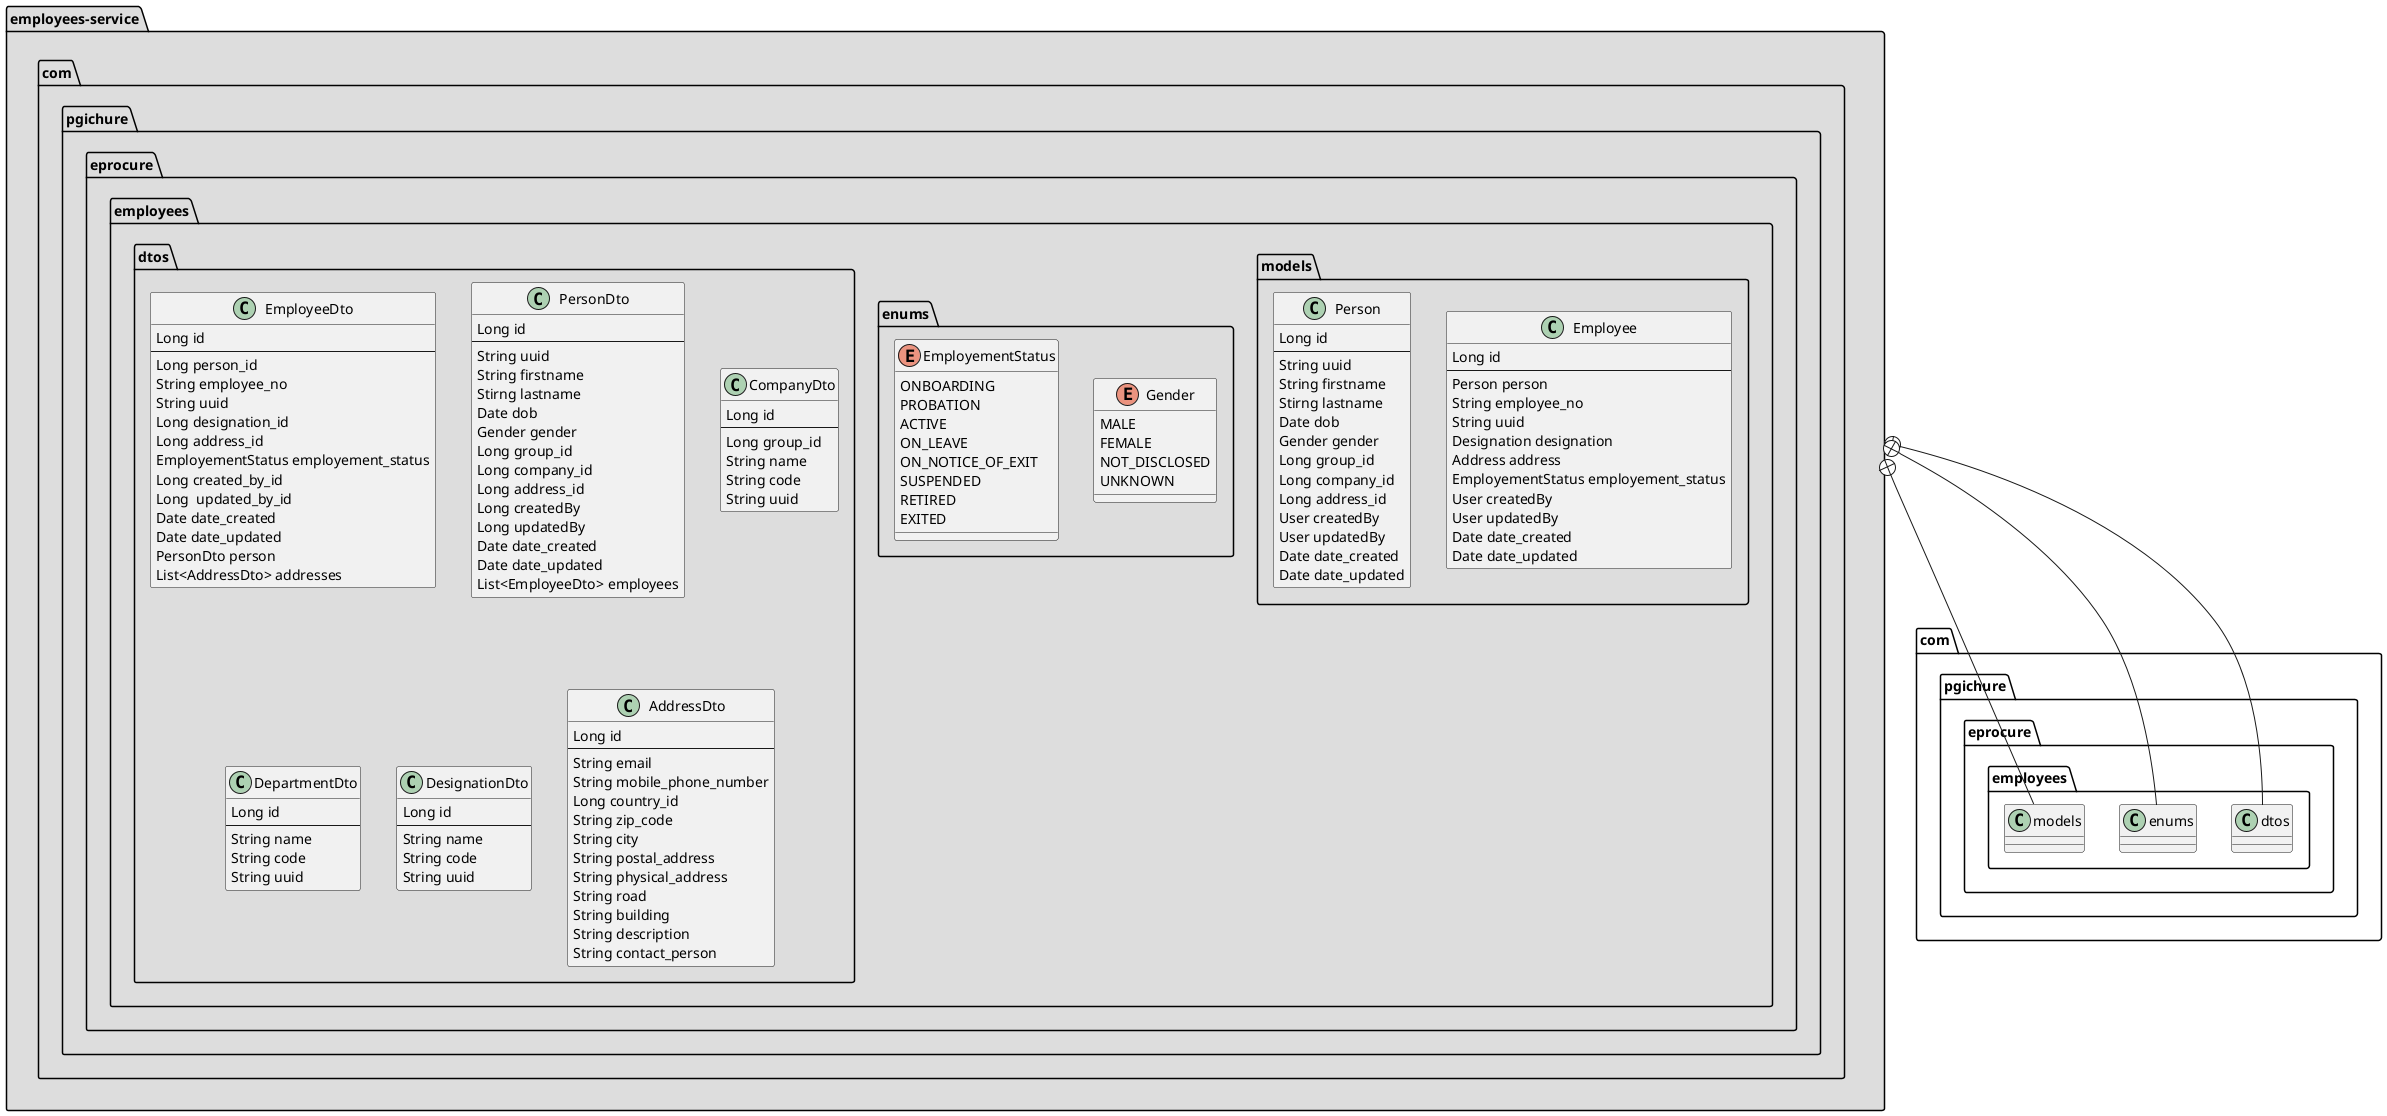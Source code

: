 @startuml
package "employees-service" #DDDDDD {

  package com.pgichure.eprocure.employees.models{

class Employee
{
Long id
--
Person person
String employee_no
String uuid
Designation designation
Address address
EmployementStatus employement_status 
User createdBy
User updatedBy
Date date_created
Date date_updated
}

class Person
{
Long id
--
String uuid
String firstname
Stirng lastname
Date dob
Gender gender
Long group_id
Long company_id
Long address_id
User createdBy
User updatedBy
Date date_created
Date date_updated
}
  }

package com.pgichure.eprocure.employees.enums{

enum  Gender
{
MALE
FEMALE
NOT_DISCLOSED
UNKNOWN
}

enum  EmployementStatus{
ONBOARDING
PROBATION
ACTIVE
ON_LEAVE
ON_NOTICE_OF_EXIT
SUSPENDED
RETIRED
EXITED
}

  }

package com.pgichure.eprocure.employees.dtos{

class EmployeeDto
{
Long id
--
Long person_id
String employee_no
String uuid
Long designation_id
Long address_id
EmployementStatus employement_status 
Long created_by_id
Long  updated_by_id
Date date_created
Date date_updated
PersonDto person
List<AddressDto> addresses
}

class PersonDto
{
Long id
--
String uuid
String firstname
Stirng lastname
Date dob
Gender gender
Long group_id
Long company_id
Long address_id
Long createdBy
Long updatedBy
Date date_created
Date date_updated
List<EmployeeDto> employees
}

class CompanyDto
{
Long id
--
Long group_id
String name
String code
String uuid
}

class DepartmentDto
{
Long id
--
String name
String code
String uuid
}

class DesignationDto
{
Long id
--
String name
String code
String uuid
}

class AddressDto
{
Long id
--
String email
String mobile_phone_number
Long country_id
String zip_code
String city
String postal_address
String physical_address
String road
String building
String description
String contact_person
}

  }
}
"employees-service" +-- com.pgichure.eprocure.employees.dtos
"employees-service" +-- com.pgichure.eprocure.employees.enums
"employees-service" +-- com.pgichure.eprocure.employees.models

@enduml
